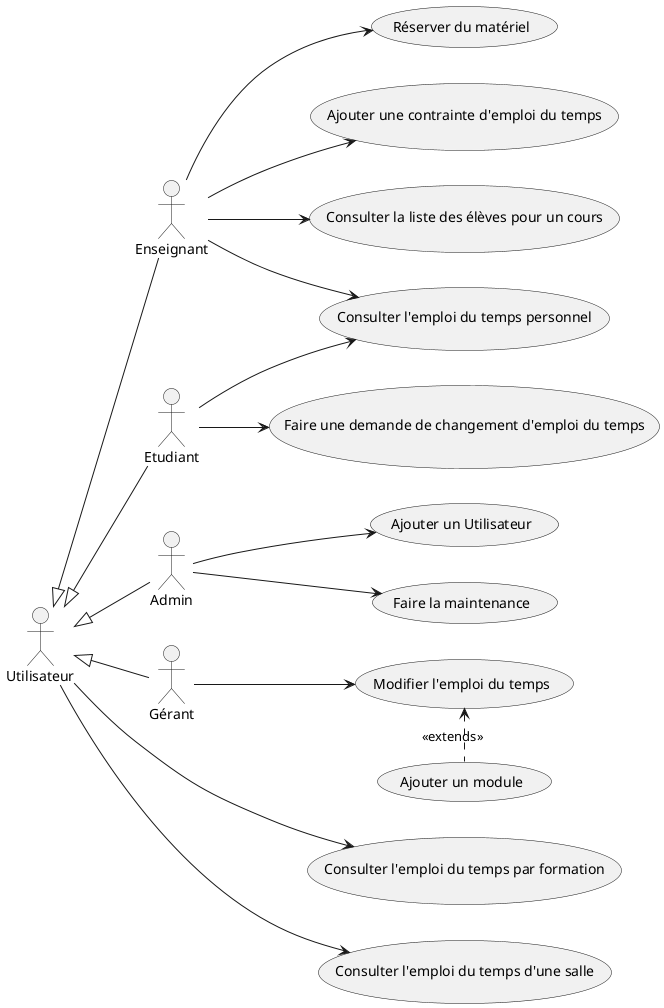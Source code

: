 @startuml 

Enseignant -up-|> Utilisateur
Etudiant -up-|> Utilisateur
Admin -up-|> Utilisateur
Gérant -up-|> Utilisateur

left to right direction

Admin --> (Faire la maintenance)
Gérant --> (Modifier l'emploi du temps)
(Ajouter un module) .left.> (Modifier l'emploi du temps) : <<extends>>
Etudiant --> (Consulter l'emploi du temps personnel)
Enseignant --> (Consulter l'emploi du temps personnel)
Utilisateur ---> (Consulter l'emploi du temps par formation)
Utilisateur ---> (Consulter l'emploi du temps d'une salle)
Enseignant --> (Réserver du matériel)
Etudiant --> (Faire une demande de changement d'emploi du temps)
Admin --> (Ajouter un Utilisateur)
Enseignant --> (Ajouter une contrainte d'emploi du temps)
Enseignant --> (Consulter la liste des élèves pour un cours)

@enduml
